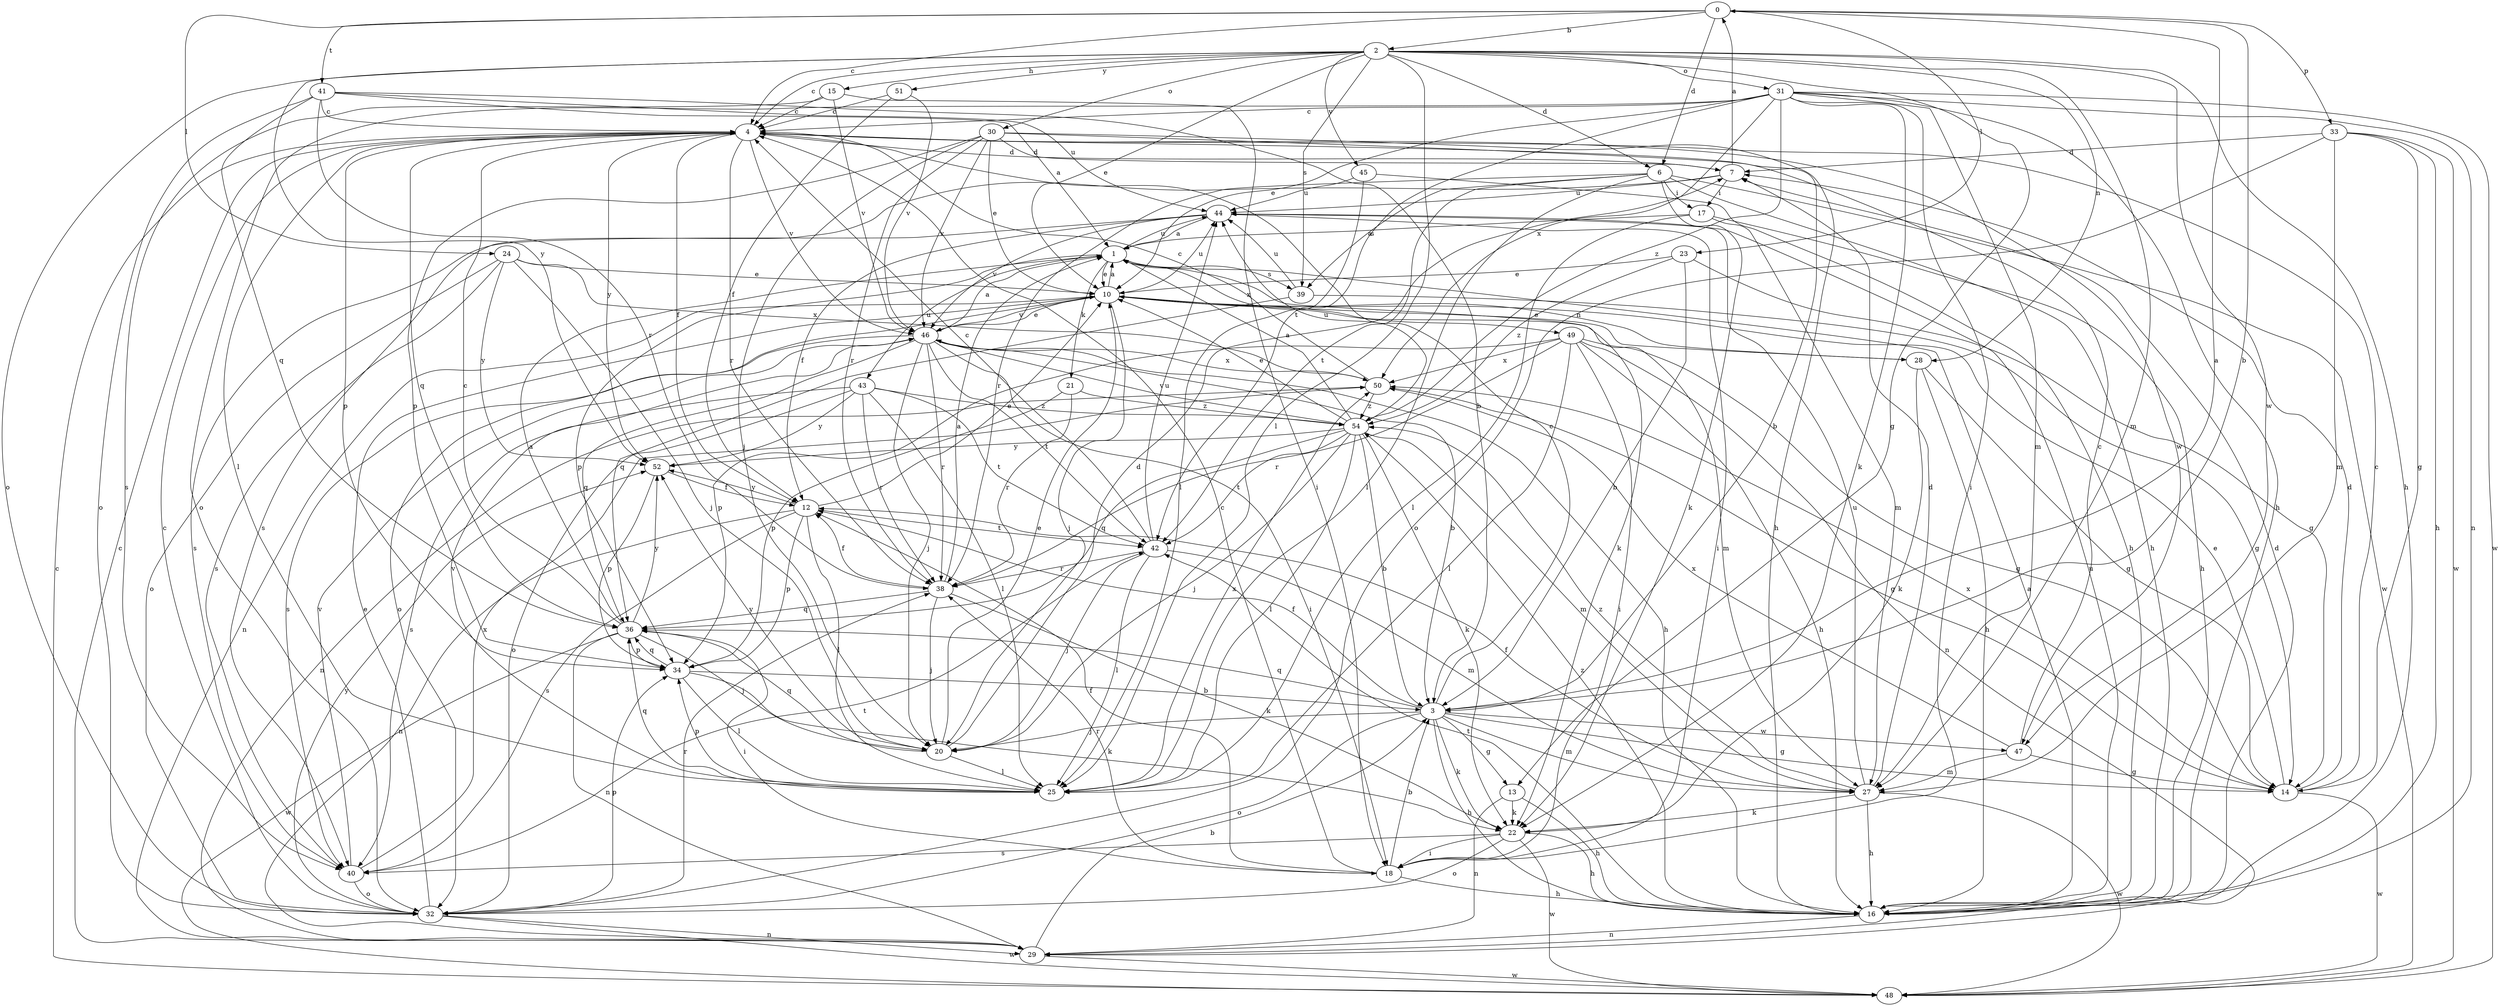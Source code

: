 strict digraph  {
0;
1;
2;
3;
4;
6;
7;
10;
12;
13;
14;
15;
16;
17;
18;
20;
21;
22;
23;
24;
25;
27;
28;
29;
30;
31;
32;
33;
34;
36;
38;
39;
40;
41;
42;
43;
44;
45;
46;
47;
48;
49;
50;
51;
52;
54;
0 -> 2  [label=b];
0 -> 3  [label=b];
0 -> 4  [label=c];
0 -> 6  [label=d];
0 -> 23  [label=l];
0 -> 24  [label=l];
0 -> 33  [label=p];
0 -> 41  [label=t];
1 -> 10  [label=e];
1 -> 21  [label=k];
1 -> 22  [label=k];
1 -> 34  [label=p];
1 -> 39  [label=s];
1 -> 43  [label=u];
1 -> 44  [label=u];
1 -> 49  [label=x];
2 -> 4  [label=c];
2 -> 6  [label=d];
2 -> 10  [label=e];
2 -> 13  [label=g];
2 -> 15  [label=h];
2 -> 16  [label=h];
2 -> 25  [label=l];
2 -> 27  [label=m];
2 -> 28  [label=n];
2 -> 30  [label=o];
2 -> 31  [label=o];
2 -> 32  [label=o];
2 -> 39  [label=s];
2 -> 45  [label=v];
2 -> 47  [label=w];
2 -> 51  [label=y];
2 -> 52  [label=y];
3 -> 0  [label=a];
3 -> 4  [label=c];
3 -> 12  [label=f];
3 -> 13  [label=g];
3 -> 14  [label=g];
3 -> 16  [label=h];
3 -> 20  [label=j];
3 -> 22  [label=k];
3 -> 27  [label=m];
3 -> 32  [label=o];
3 -> 36  [label=q];
3 -> 47  [label=w];
4 -> 7  [label=d];
4 -> 12  [label=f];
4 -> 25  [label=l];
4 -> 34  [label=p];
4 -> 36  [label=q];
4 -> 38  [label=r];
4 -> 46  [label=v];
4 -> 47  [label=w];
4 -> 52  [label=y];
6 -> 16  [label=h];
6 -> 17  [label=i];
6 -> 22  [label=k];
6 -> 25  [label=l];
6 -> 38  [label=r];
6 -> 39  [label=s];
6 -> 42  [label=t];
6 -> 48  [label=w];
7 -> 0  [label=a];
7 -> 17  [label=i];
7 -> 40  [label=s];
7 -> 44  [label=u];
10 -> 1  [label=a];
10 -> 20  [label=j];
10 -> 27  [label=m];
10 -> 28  [label=n];
10 -> 29  [label=n];
10 -> 32  [label=o];
10 -> 44  [label=u];
10 -> 46  [label=v];
12 -> 10  [label=e];
12 -> 25  [label=l];
12 -> 29  [label=n];
12 -> 34  [label=p];
12 -> 40  [label=s];
12 -> 42  [label=t];
12 -> 52  [label=y];
13 -> 16  [label=h];
13 -> 22  [label=k];
13 -> 29  [label=n];
14 -> 4  [label=c];
14 -> 7  [label=d];
14 -> 10  [label=e];
14 -> 48  [label=w];
14 -> 50  [label=x];
15 -> 4  [label=c];
15 -> 18  [label=i];
15 -> 40  [label=s];
15 -> 46  [label=v];
16 -> 1  [label=a];
16 -> 7  [label=d];
16 -> 29  [label=n];
16 -> 42  [label=t];
16 -> 44  [label=u];
16 -> 54  [label=z];
17 -> 1  [label=a];
17 -> 16  [label=h];
17 -> 25  [label=l];
17 -> 27  [label=m];
18 -> 3  [label=b];
18 -> 4  [label=c];
18 -> 12  [label=f];
18 -> 16  [label=h];
18 -> 38  [label=r];
20 -> 7  [label=d];
20 -> 10  [label=e];
20 -> 25  [label=l];
20 -> 36  [label=q];
20 -> 52  [label=y];
21 -> 34  [label=p];
21 -> 38  [label=r];
21 -> 54  [label=z];
22 -> 16  [label=h];
22 -> 18  [label=i];
22 -> 32  [label=o];
22 -> 40  [label=s];
22 -> 48  [label=w];
23 -> 3  [label=b];
23 -> 10  [label=e];
23 -> 14  [label=g];
23 -> 54  [label=z];
24 -> 10  [label=e];
24 -> 20  [label=j];
24 -> 32  [label=o];
24 -> 40  [label=s];
24 -> 50  [label=x];
24 -> 52  [label=y];
25 -> 34  [label=p];
25 -> 36  [label=q];
25 -> 46  [label=v];
25 -> 50  [label=x];
27 -> 7  [label=d];
27 -> 12  [label=f];
27 -> 16  [label=h];
27 -> 22  [label=k];
27 -> 44  [label=u];
27 -> 48  [label=w];
27 -> 54  [label=z];
28 -> 10  [label=e];
28 -> 14  [label=g];
28 -> 16  [label=h];
28 -> 22  [label=k];
29 -> 3  [label=b];
29 -> 4  [label=c];
29 -> 48  [label=w];
30 -> 3  [label=b];
30 -> 7  [label=d];
30 -> 10  [label=e];
30 -> 16  [label=h];
30 -> 20  [label=j];
30 -> 34  [label=p];
30 -> 38  [label=r];
30 -> 46  [label=v];
31 -> 4  [label=c];
31 -> 10  [label=e];
31 -> 16  [label=h];
31 -> 18  [label=i];
31 -> 22  [label=k];
31 -> 27  [label=m];
31 -> 29  [label=n];
31 -> 32  [label=o];
31 -> 42  [label=t];
31 -> 48  [label=w];
31 -> 50  [label=x];
31 -> 54  [label=z];
32 -> 4  [label=c];
32 -> 10  [label=e];
32 -> 29  [label=n];
32 -> 34  [label=p];
32 -> 38  [label=r];
32 -> 48  [label=w];
32 -> 52  [label=y];
33 -> 7  [label=d];
33 -> 14  [label=g];
33 -> 16  [label=h];
33 -> 27  [label=m];
33 -> 32  [label=o];
33 -> 48  [label=w];
34 -> 3  [label=b];
34 -> 22  [label=k];
34 -> 25  [label=l];
34 -> 36  [label=q];
36 -> 1  [label=a];
36 -> 4  [label=c];
36 -> 18  [label=i];
36 -> 20  [label=j];
36 -> 29  [label=n];
36 -> 34  [label=p];
36 -> 48  [label=w];
36 -> 52  [label=y];
38 -> 1  [label=a];
38 -> 12  [label=f];
38 -> 20  [label=j];
38 -> 22  [label=k];
38 -> 36  [label=q];
39 -> 14  [label=g];
39 -> 36  [label=q];
39 -> 44  [label=u];
40 -> 32  [label=o];
40 -> 42  [label=t];
40 -> 46  [label=v];
40 -> 50  [label=x];
41 -> 1  [label=a];
41 -> 3  [label=b];
41 -> 4  [label=c];
41 -> 32  [label=o];
41 -> 36  [label=q];
41 -> 38  [label=r];
41 -> 44  [label=u];
42 -> 4  [label=c];
42 -> 20  [label=j];
42 -> 25  [label=l];
42 -> 27  [label=m];
42 -> 38  [label=r];
42 -> 44  [label=u];
43 -> 25  [label=l];
43 -> 32  [label=o];
43 -> 38  [label=r];
43 -> 40  [label=s];
43 -> 42  [label=t];
43 -> 52  [label=y];
43 -> 54  [label=z];
44 -> 1  [label=a];
44 -> 12  [label=f];
44 -> 18  [label=i];
44 -> 40  [label=s];
44 -> 46  [label=v];
45 -> 16  [label=h];
45 -> 25  [label=l];
45 -> 44  [label=u];
46 -> 1  [label=a];
46 -> 3  [label=b];
46 -> 10  [label=e];
46 -> 16  [label=h];
46 -> 18  [label=i];
46 -> 20  [label=j];
46 -> 36  [label=q];
46 -> 38  [label=r];
46 -> 40  [label=s];
46 -> 42  [label=t];
46 -> 50  [label=x];
47 -> 4  [label=c];
47 -> 14  [label=g];
47 -> 27  [label=m];
47 -> 50  [label=x];
48 -> 4  [label=c];
49 -> 14  [label=g];
49 -> 16  [label=h];
49 -> 18  [label=i];
49 -> 25  [label=l];
49 -> 29  [label=n];
49 -> 34  [label=p];
49 -> 38  [label=r];
49 -> 50  [label=x];
50 -> 4  [label=c];
50 -> 14  [label=g];
50 -> 29  [label=n];
50 -> 54  [label=z];
51 -> 4  [label=c];
51 -> 12  [label=f];
51 -> 46  [label=v];
52 -> 12  [label=f];
52 -> 34  [label=p];
54 -> 1  [label=a];
54 -> 3  [label=b];
54 -> 10  [label=e];
54 -> 20  [label=j];
54 -> 22  [label=k];
54 -> 25  [label=l];
54 -> 27  [label=m];
54 -> 36  [label=q];
54 -> 42  [label=t];
54 -> 44  [label=u];
54 -> 46  [label=v];
54 -> 52  [label=y];
}
